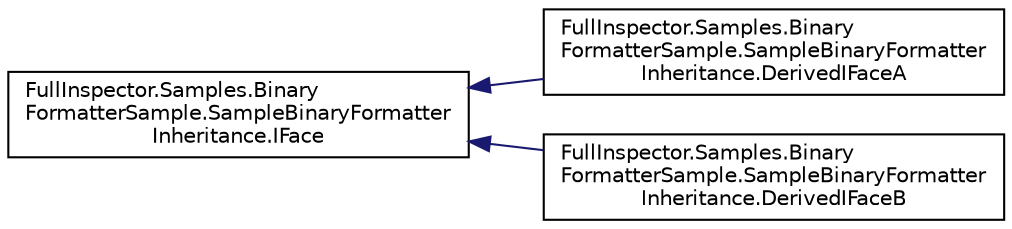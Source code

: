 digraph "Graphical Class Hierarchy"
{
  edge [fontname="Helvetica",fontsize="10",labelfontname="Helvetica",labelfontsize="10"];
  node [fontname="Helvetica",fontsize="10",shape=record];
  rankdir="LR";
  Node1 [label="FullInspector.Samples.Binary\lFormatterSample.SampleBinaryFormatter\lInheritance.IFace",height=0.2,width=0.4,color="black", fillcolor="white", style="filled",URL="$interface_full_inspector_1_1_samples_1_1_binary_formatter_sample_1_1_sample_binary_formatter_inheritance_1_1_i_face.html"];
  Node1 -> Node2 [dir="back",color="midnightblue",fontsize="10",style="solid",fontname="Helvetica"];
  Node2 [label="FullInspector.Samples.Binary\lFormatterSample.SampleBinaryFormatter\lInheritance.DerivedIFaceA",height=0.2,width=0.4,color="black", fillcolor="white", style="filled",URL="$class_full_inspector_1_1_samples_1_1_binary_formatter_sample_1_1_sample_binary_formatter_inheritance_1_1_derived_i_face_a.html"];
  Node1 -> Node3 [dir="back",color="midnightblue",fontsize="10",style="solid",fontname="Helvetica"];
  Node3 [label="FullInspector.Samples.Binary\lFormatterSample.SampleBinaryFormatter\lInheritance.DerivedIFaceB",height=0.2,width=0.4,color="black", fillcolor="white", style="filled",URL="$class_full_inspector_1_1_samples_1_1_binary_formatter_sample_1_1_sample_binary_formatter_inheritance_1_1_derived_i_face_b.html"];
}
